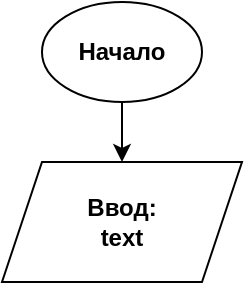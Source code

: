 <mxfile version="20.8.20" type="device"><diagram id="C5RBs43oDa-KdzZeNtuy" name="Page-1"><mxGraphModel dx="1386" dy="791" grid="1" gridSize="10" guides="1" tooltips="1" connect="1" arrows="1" fold="1" page="1" pageScale="1" pageWidth="827" pageHeight="1169" math="0" shadow="0"><root><mxCell id="WIyWlLk6GJQsqaUBKTNV-0"/><mxCell id="WIyWlLk6GJQsqaUBKTNV-1" parent="WIyWlLk6GJQsqaUBKTNV-0"/><mxCell id="S-TD-y2Au_UvOxfv3c1k-2" style="edgeStyle=orthogonalEdgeStyle;rounded=0;orthogonalLoop=1;jettySize=auto;html=1;exitX=0.5;exitY=1;exitDx=0;exitDy=0;entryX=0.5;entryY=0;entryDx=0;entryDy=0;" edge="1" parent="WIyWlLk6GJQsqaUBKTNV-1" source="S-TD-y2Au_UvOxfv3c1k-0" target="S-TD-y2Au_UvOxfv3c1k-1"><mxGeometry relative="1" as="geometry"/></mxCell><mxCell id="S-TD-y2Au_UvOxfv3c1k-0" value="Начало" style="ellipse;whiteSpace=wrap;html=1;fontStyle=1" vertex="1" parent="WIyWlLk6GJQsqaUBKTNV-1"><mxGeometry x="140" y="20" width="80" height="50" as="geometry"/></mxCell><mxCell id="S-TD-y2Au_UvOxfv3c1k-1" value="Ввод:&lt;br&gt;text" style="shape=parallelogram;perimeter=parallelogramPerimeter;whiteSpace=wrap;html=1;fixedSize=1;fontStyle=1" vertex="1" parent="WIyWlLk6GJQsqaUBKTNV-1"><mxGeometry x="120" y="100" width="120" height="60" as="geometry"/></mxCell></root></mxGraphModel></diagram></mxfile>